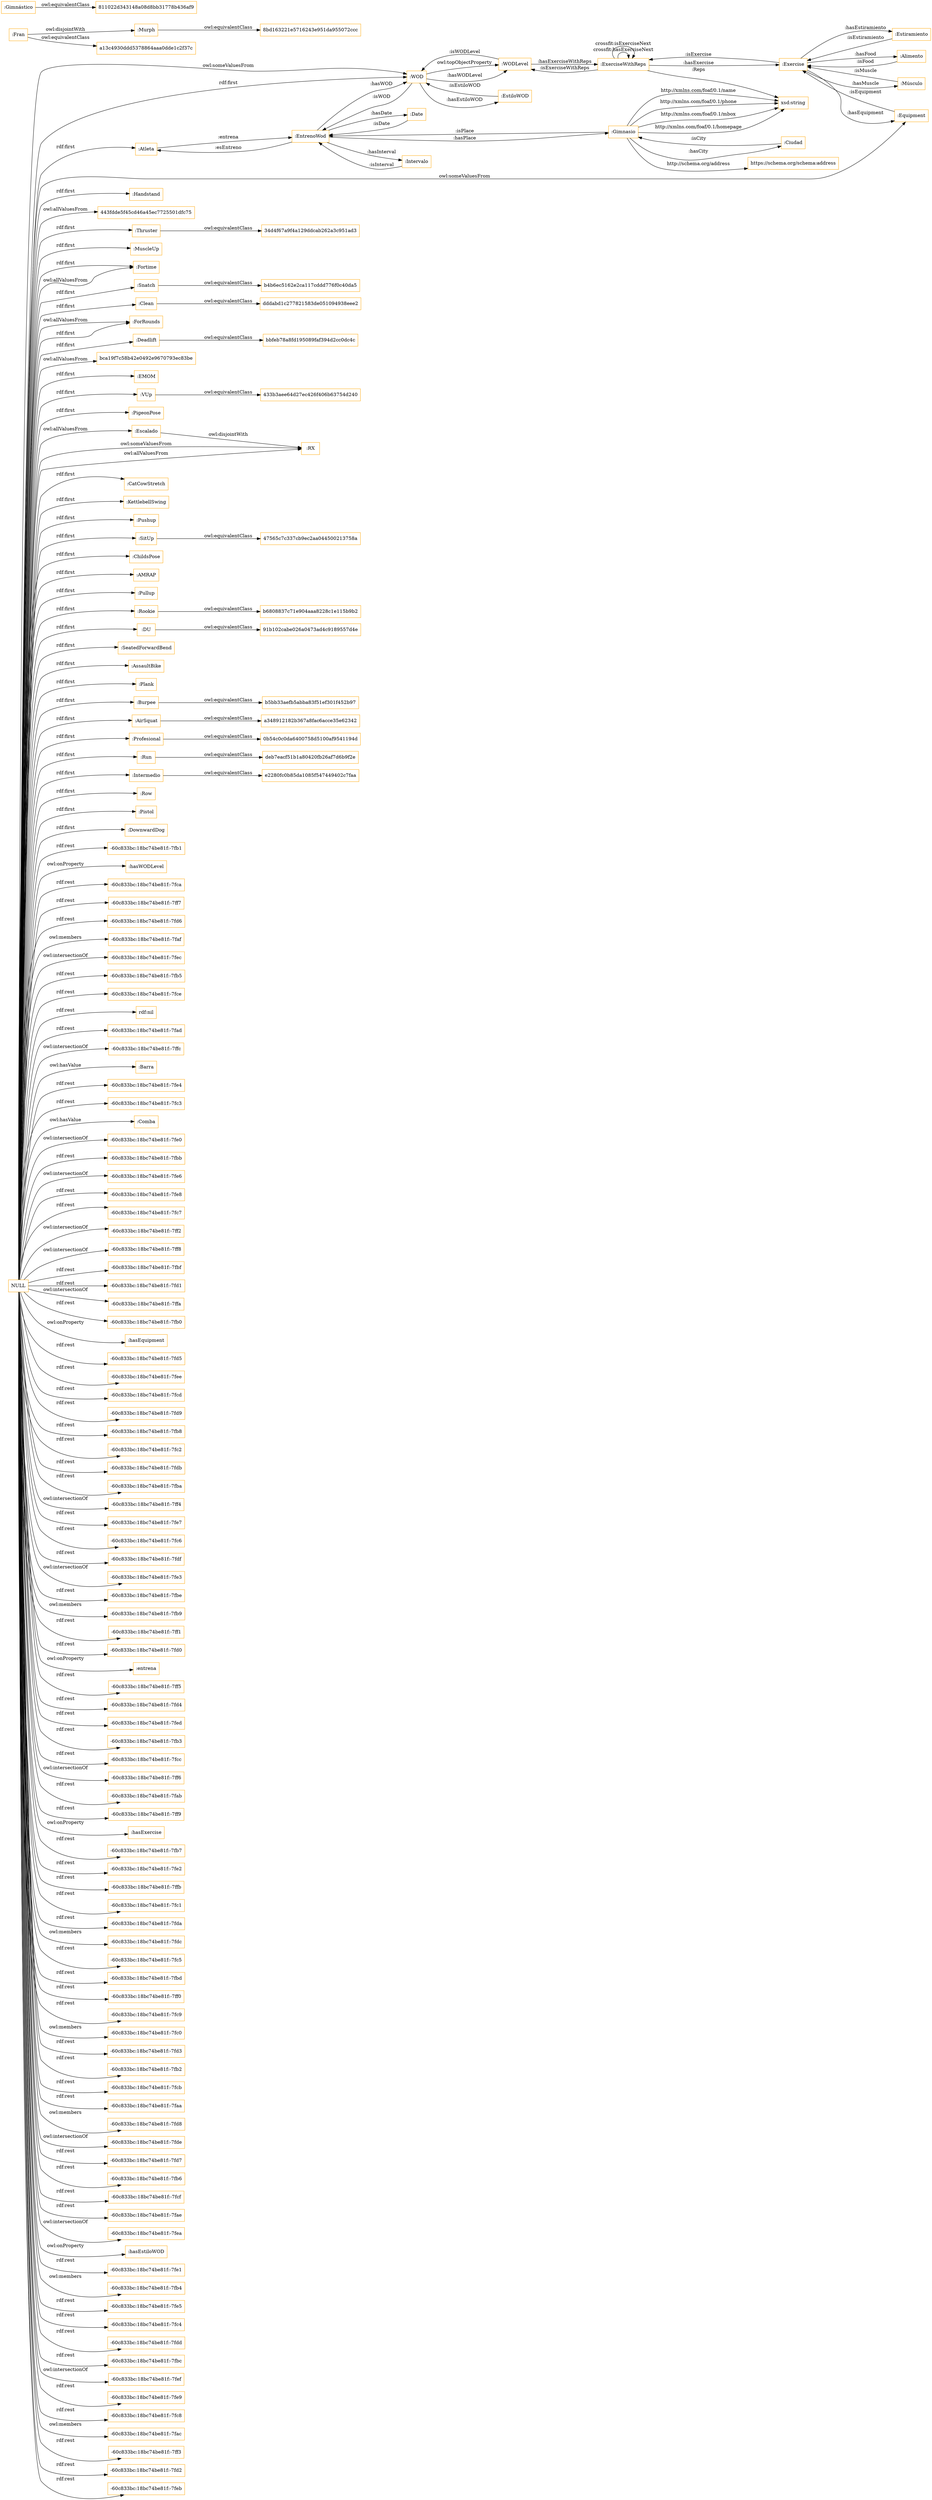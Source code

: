 digraph ar2dtool_diagram { 
rankdir=LR;
size="1501"
node [shape = rectangle, color="orange"]; ":Atleta" "8bd163221e5716243e951da955072ccc" ":Handstand" "443fdde5f45cd46a45ec7725501dfc75" ":Murph" "91b102cabe026a0473ad4c9189557d4e" ":Thruster" ":MuscleUp" "a348912182b367a8fac6acce35e62342" ":Gimnasio" ":Fortime" ":Snatch" ":Clean" ":ForRounds" "b5bb33aefb5abba83f51ef301f452b97" "a13c4930ddd5378864aaa0dde1c2f37c" ":Deadlift" "811022d343148a08d8bb31778b436af9" "34d4f67a9f4a129ddcab262a3c951ad3" "bca19f7c58b42e0492e9670793ec83be" ":Fran" ":EMOM" ":VUp" ":PigeonPose" ":RX" ":CatCowStretch" "47565c7c337cb9ec2aa044500213758a" ":KettlebellSwing" ":Pushup" ":SitUp" ":ChildsPose" ":AMRAP" ":Pullup" ":Ciudad" "bbfeb78a8fd195089faf394d2cc0dc4c" ":Rookie" ":Estiramiento" "0b54c0c0da6400758d5100af9541194d" ":DU" ":Alimento" ":EstiloWOD" ":Intervalo" ":Equipment" ":Escalado" ":SeatedForwardBend" ":AssaultBike" ":Plank" ":Burpee" ":AirSquat" ":Profesional" "e2280fc0b85da1085f547449402c7faa" ":Gimnástico" "dddabd1c277821583de051094938eee2" ":Run" ":WODLevel" ":Intermedio" ":Date" "deb7eacf51b1a80420fb26af7d6b9f2e" "b4b6ec5162e2ca117cddd776f0c40da5" "b6808837c71e904aaa8228c1e115b9b2" "433b3aee64d27ec426f406b63754d240" ":WOD" ":Row" ":EntrenoWod" ":Exercise" ":Músculo" ":Pistol" ":ExerciseWithReps" ":DownwardDog" ; /*classes style*/
	":Murph" -> "8bd163221e5716243e951da955072ccc" [ label = "owl:equivalentClass" ];
	":SitUp" -> "47565c7c337cb9ec2aa044500213758a" [ label = "owl:equivalentClass" ];
	":Fran" -> ":Murph" [ label = "owl:disjointWith" ];
	":Fran" -> "a13c4930ddd5378864aaa0dde1c2f37c" [ label = "owl:equivalentClass" ];
	":Deadlift" -> "bbfeb78a8fd195089faf394d2cc0dc4c" [ label = "owl:equivalentClass" ];
	":Clean" -> "dddabd1c277821583de051094938eee2" [ label = "owl:equivalentClass" ];
	":Thruster" -> "34d4f67a9f4a129ddcab262a3c951ad3" [ label = "owl:equivalentClass" ];
	":Gimnástico" -> "811022d343148a08d8bb31778b436af9" [ label = "owl:equivalentClass" ];
	":DU" -> "91b102cabe026a0473ad4c9189557d4e" [ label = "owl:equivalentClass" ];
	":AirSquat" -> "a348912182b367a8fac6acce35e62342" [ label = "owl:equivalentClass" ];
	"NULL" -> "-60c833bc:18bc74be81f:-7fb1" [ label = "rdf:rest" ];
	"NULL" -> ":hasWODLevel" [ label = "owl:onProperty" ];
	"NULL" -> "-60c833bc:18bc74be81f:-7fca" [ label = "rdf:rest" ];
	"NULL" -> ":Fortime" [ label = "rdf:first" ];
	"NULL" -> "-60c833bc:18bc74be81f:-7ff7" [ label = "rdf:rest" ];
	"NULL" -> ":Thruster" [ label = "rdf:first" ];
	"NULL" -> "-60c833bc:18bc74be81f:-7fd6" [ label = "rdf:rest" ];
	"NULL" -> "-60c833bc:18bc74be81f:-7faf" [ label = "owl:members" ];
	"NULL" -> "-60c833bc:18bc74be81f:-7fec" [ label = "owl:intersectionOf" ];
	"NULL" -> "-60c833bc:18bc74be81f:-7fb5" [ label = "rdf:rest" ];
	"NULL" -> "-60c833bc:18bc74be81f:-7fce" [ label = "rdf:rest" ];
	"NULL" -> ":Plank" [ label = "rdf:first" ];
	"NULL" -> "rdf:nil" [ label = "rdf:rest" ];
	"NULL" -> "-60c833bc:18bc74be81f:-7fad" [ label = "rdf:rest" ];
	"NULL" -> "-60c833bc:18bc74be81f:-7ffc" [ label = "owl:intersectionOf" ];
	"NULL" -> ":Fortime" [ label = "owl:allValuesFrom" ];
	"NULL" -> ":Barra" [ label = "owl:hasValue" ];
	"NULL" -> "-60c833bc:18bc74be81f:-7fe4" [ label = "rdf:rest" ];
	"NULL" -> "-60c833bc:18bc74be81f:-7fc3" [ label = "rdf:rest" ];
	"NULL" -> ":Comba" [ label = "owl:hasValue" ];
	"NULL" -> "-60c833bc:18bc74be81f:-7fe0" [ label = "owl:intersectionOf" ];
	"NULL" -> "-60c833bc:18bc74be81f:-7fbb" [ label = "rdf:rest" ];
	"NULL" -> "-60c833bc:18bc74be81f:-7fe6" [ label = "owl:intersectionOf" ];
	"NULL" -> "-60c833bc:18bc74be81f:-7fe8" [ label = "rdf:rest" ];
	"NULL" -> "-60c833bc:18bc74be81f:-7fc7" [ label = "rdf:rest" ];
	"NULL" -> "-60c833bc:18bc74be81f:-7ff2" [ label = "owl:intersectionOf" ];
	"NULL" -> "-60c833bc:18bc74be81f:-7ff8" [ label = "owl:intersectionOf" ];
	"NULL" -> "-60c833bc:18bc74be81f:-7fbf" [ label = "rdf:rest" ];
	"NULL" -> ":Escalado" [ label = "owl:allValuesFrom" ];
	"NULL" -> ":WOD" [ label = "owl:someValuesFrom" ];
	"NULL" -> "-60c833bc:18bc74be81f:-7fd1" [ label = "rdf:rest" ];
	"NULL" -> ":Run" [ label = "rdf:first" ];
	"NULL" -> "-60c833bc:18bc74be81f:-7ffa" [ label = "owl:intersectionOf" ];
	"NULL" -> "-60c833bc:18bc74be81f:-7fb0" [ label = "rdf:rest" ];
	"NULL" -> ":KettlebellSwing" [ label = "rdf:first" ];
	"NULL" -> ":PigeonPose" [ label = "rdf:first" ];
	"NULL" -> ":ForRounds" [ label = "owl:allValuesFrom" ];
	"NULL" -> ":hasEquipment" [ label = "owl:onProperty" ];
	"NULL" -> ":SeatedForwardBend" [ label = "rdf:first" ];
	"NULL" -> "-60c833bc:18bc74be81f:-7fd5" [ label = "rdf:rest" ];
	"NULL" -> ":EMOM" [ label = "rdf:first" ];
	"NULL" -> ":Pistol" [ label = "rdf:first" ];
	"NULL" -> "-60c833bc:18bc74be81f:-7fee" [ label = "rdf:rest" ];
	"NULL" -> "-60c833bc:18bc74be81f:-7fcd" [ label = "rdf:rest" ];
	"NULL" -> ":Atleta" [ label = "rdf:first" ];
	"NULL" -> "-60c833bc:18bc74be81f:-7fd9" [ label = "rdf:rest" ];
	"NULL" -> ":Pushup" [ label = "rdf:first" ];
	"NULL" -> ":Profesional" [ label = "rdf:first" ];
	"NULL" -> "-60c833bc:18bc74be81f:-7fb8" [ label = "rdf:rest" ];
	"NULL" -> ":SitUp" [ label = "rdf:first" ];
	"NULL" -> "-60c833bc:18bc74be81f:-7fc2" [ label = "rdf:rest" ];
	"NULL" -> "-60c833bc:18bc74be81f:-7fdb" [ label = "rdf:rest" ];
	"NULL" -> ":AirSquat" [ label = "rdf:first" ];
	"NULL" -> "-60c833bc:18bc74be81f:-7fba" [ label = "rdf:rest" ];
	"NULL" -> ":MuscleUp" [ label = "rdf:first" ];
	"NULL" -> "-60c833bc:18bc74be81f:-7ff4" [ label = "owl:intersectionOf" ];
	"NULL" -> "-60c833bc:18bc74be81f:-7fe7" [ label = "rdf:rest" ];
	"NULL" -> "-60c833bc:18bc74be81f:-7fc6" [ label = "rdf:rest" ];
	"NULL" -> "-60c833bc:18bc74be81f:-7fdf" [ label = "rdf:rest" ];
	"NULL" -> "-60c833bc:18bc74be81f:-7fe3" [ label = "owl:intersectionOf" ];
	"NULL" -> "-60c833bc:18bc74be81f:-7fbe" [ label = "rdf:rest" ];
	"NULL" -> ":Equipment" [ label = "owl:someValuesFrom" ];
	"NULL" -> "-60c833bc:18bc74be81f:-7fb9" [ label = "owl:members" ];
	"NULL" -> ":Handstand" [ label = "rdf:first" ];
	"NULL" -> "-60c833bc:18bc74be81f:-7ff1" [ label = "rdf:rest" ];
	"NULL" -> "-60c833bc:18bc74be81f:-7fd0" [ label = "rdf:rest" ];
	"NULL" -> ":DU" [ label = "rdf:first" ];
	"NULL" -> ":entrena" [ label = "owl:onProperty" ];
	"NULL" -> "-60c833bc:18bc74be81f:-7ff5" [ label = "rdf:rest" ];
	"NULL" -> "-60c833bc:18bc74be81f:-7fd4" [ label = "rdf:rest" ];
	"NULL" -> "-60c833bc:18bc74be81f:-7fed" [ label = "rdf:rest" ];
	"NULL" -> "-60c833bc:18bc74be81f:-7fb3" [ label = "rdf:rest" ];
	"NULL" -> ":CatCowStretch" [ label = "rdf:first" ];
	"NULL" -> "-60c833bc:18bc74be81f:-7fcc" [ label = "rdf:rest" ];
	"NULL" -> "-60c833bc:18bc74be81f:-7ff6" [ label = "owl:intersectionOf" ];
	"NULL" -> "-60c833bc:18bc74be81f:-7fab" [ label = "rdf:rest" ];
	"NULL" -> "-60c833bc:18bc74be81f:-7ff9" [ label = "rdf:rest" ];
	"NULL" -> ":hasExercise" [ label = "owl:onProperty" ];
	"NULL" -> "bca19f7c58b42e0492e9670793ec83be" [ label = "owl:allValuesFrom" ];
	"NULL" -> ":AMRAP" [ label = "rdf:first" ];
	"NULL" -> "-60c833bc:18bc74be81f:-7fb7" [ label = "rdf:rest" ];
	"NULL" -> "443fdde5f45cd46a45ec7725501dfc75" [ label = "owl:allValuesFrom" ];
	"NULL" -> "-60c833bc:18bc74be81f:-7fe2" [ label = "rdf:rest" ];
	"NULL" -> "-60c833bc:18bc74be81f:-7ffb" [ label = "rdf:rest" ];
	"NULL" -> "-60c833bc:18bc74be81f:-7fc1" [ label = "rdf:rest" ];
	"NULL" -> "-60c833bc:18bc74be81f:-7fda" [ label = "rdf:rest" ];
	"NULL" -> "-60c833bc:18bc74be81f:-7fdc" [ label = "owl:members" ];
	"NULL" -> "-60c833bc:18bc74be81f:-7fc5" [ label = "rdf:rest" ];
	"NULL" -> "-60c833bc:18bc74be81f:-7fbd" [ label = "rdf:rest" ];
	"NULL" -> ":Intermedio" [ label = "rdf:first" ];
	"NULL" -> "-60c833bc:18bc74be81f:-7ff0" [ label = "rdf:rest" ];
	"NULL" -> "-60c833bc:18bc74be81f:-7fc9" [ label = "rdf:rest" ];
	"NULL" -> "-60c833bc:18bc74be81f:-7fc0" [ label = "owl:members" ];
	"NULL" -> "-60c833bc:18bc74be81f:-7fd3" [ label = "rdf:rest" ];
	"NULL" -> ":Burpee" [ label = "rdf:first" ];
	"NULL" -> "-60c833bc:18bc74be81f:-7fb2" [ label = "rdf:rest" ];
	"NULL" -> "-60c833bc:18bc74be81f:-7fcb" [ label = "rdf:rest" ];
	"NULL" -> "-60c833bc:18bc74be81f:-7faa" [ label = "rdf:rest" ];
	"NULL" -> ":AssaultBike" [ label = "rdf:first" ];
	"NULL" -> ":ChildsPose" [ label = "rdf:first" ];
	"NULL" -> "-60c833bc:18bc74be81f:-7fd8" [ label = "owl:members" ];
	"NULL" -> ":ForRounds" [ label = "rdf:first" ];
	"NULL" -> "-60c833bc:18bc74be81f:-7fde" [ label = "owl:intersectionOf" ];
	"NULL" -> "-60c833bc:18bc74be81f:-7fd7" [ label = "rdf:rest" ];
	"NULL" -> "-60c833bc:18bc74be81f:-7fb6" [ label = "rdf:rest" ];
	"NULL" -> "-60c833bc:18bc74be81f:-7fcf" [ label = "rdf:rest" ];
	"NULL" -> "-60c833bc:18bc74be81f:-7fae" [ label = "rdf:rest" ];
	"NULL" -> "-60c833bc:18bc74be81f:-7fea" [ label = "owl:intersectionOf" ];
	"NULL" -> ":Rookie" [ label = "rdf:first" ];
	"NULL" -> ":hasEstiloWOD" [ label = "owl:onProperty" ];
	"NULL" -> "-60c833bc:18bc74be81f:-7fe1" [ label = "rdf:rest" ];
	"NULL" -> "-60c833bc:18bc74be81f:-7fb4" [ label = "owl:members" ];
	"NULL" -> ":WOD" [ label = "rdf:first" ];
	"NULL" -> ":RX" [ label = "owl:someValuesFrom" ];
	"NULL" -> ":Pullup" [ label = "rdf:first" ];
	"NULL" -> ":VUp" [ label = "rdf:first" ];
	"NULL" -> "-60c833bc:18bc74be81f:-7fe5" [ label = "rdf:rest" ];
	"NULL" -> ":Deadlift" [ label = "rdf:first" ];
	"NULL" -> "-60c833bc:18bc74be81f:-7fc4" [ label = "rdf:rest" ];
	"NULL" -> "-60c833bc:18bc74be81f:-7fdd" [ label = "rdf:rest" ];
	"NULL" -> ":DownwardDog" [ label = "rdf:first" ];
	"NULL" -> ":Snatch" [ label = "rdf:first" ];
	"NULL" -> "-60c833bc:18bc74be81f:-7fbc" [ label = "rdf:rest" ];
	"NULL" -> ":Clean" [ label = "rdf:first" ];
	"NULL" -> "-60c833bc:18bc74be81f:-7fef" [ label = "owl:intersectionOf" ];
	"NULL" -> ":Row" [ label = "rdf:first" ];
	"NULL" -> "-60c833bc:18bc74be81f:-7fe9" [ label = "rdf:rest" ];
	"NULL" -> "-60c833bc:18bc74be81f:-7fc8" [ label = "rdf:rest" ];
	"NULL" -> ":RX" [ label = "owl:allValuesFrom" ];
	"NULL" -> "-60c833bc:18bc74be81f:-7fac" [ label = "owl:members" ];
	"NULL" -> "-60c833bc:18bc74be81f:-7ff3" [ label = "rdf:rest" ];
	"NULL" -> "-60c833bc:18bc74be81f:-7fd2" [ label = "rdf:rest" ];
	"NULL" -> "-60c833bc:18bc74be81f:-7feb" [ label = "rdf:rest" ];
	":Profesional" -> "0b54c0c0da6400758d5100af9541194d" [ label = "owl:equivalentClass" ];
	":Burpee" -> "b5bb33aefb5abba83f51ef301f452b97" [ label = "owl:equivalentClass" ];
	":Rookie" -> "b6808837c71e904aaa8228c1e115b9b2" [ label = "owl:equivalentClass" ];
	":Escalado" -> ":RX" [ label = "owl:disjointWith" ];
	":VUp" -> "433b3aee64d27ec426f406b63754d240" [ label = "owl:equivalentClass" ];
	":Run" -> "deb7eacf51b1a80420fb26af7d6b9f2e" [ label = "owl:equivalentClass" ];
	":Snatch" -> "b4b6ec5162e2ca117cddd776f0c40da5" [ label = "owl:equivalentClass" ];
	":Intermedio" -> "e2280fc0b85da1085f547449402c7faa" [ label = "owl:equivalentClass" ];
	":Exercise" -> ":ExerciseWithReps" [ label = ":isExercise" ];
	":Gimnasio" -> "xsd:string" [ label = "http://xmlns.com/foaf/0.1/name" ];
	":Intervalo" -> ":EntrenoWod" [ label = ":isInterval" ];
	":Gimnasio" -> "xsd:string" [ label = "http://xmlns.com/foaf/0.1/phone" ];
	":EntrenoWod" -> ":Date" [ label = ":hasDate" ];
	":Estiramiento" -> ":Exercise" [ label = ":isEstiramiento" ];
	":Gimnasio" -> ":Ciudad" [ label = ":hasCity" ];
	":WODLevel" -> ":ExerciseWithReps" [ label = ":hasExerciseWithReps" ];
	":WOD" -> ":WODLevel" [ label = "owl:topObjectProperty" ];
	":WODLevel" -> ":WOD" [ label = ":isWODLevel" ];
	":Atleta" -> ":EntrenoWod" [ label = ":entrena" ];
	":Gimnasio" -> "https://schema.org/schema:address" [ label = "http://schema.org/address" ];
	":Exercise" -> ":Equipment" [ label = ":hasEquipment" ];
	":Gimnasio" -> ":EntrenoWod" [ label = ":isPlace" ];
	":WOD" -> ":EntrenoWod" [ label = ":isWOD" ];
	":EntrenoWod" -> ":Gimnasio" [ label = ":hasPlace" ];
	":Gimnasio" -> "xsd:string" [ label = "http://xmlns.com/foaf/0.1/mbox" ];
	":Alimento" -> ":Exercise" [ label = ":isFood" ];
	":Músculo" -> ":Exercise" [ label = ":isMuscle" ];
	":EntrenoWod" -> ":Intervalo" [ label = ":hasInterval" ];
	":Equipment" -> ":Exercise" [ label = ":isEquipment" ];
	":ExerciseWithReps" -> ":ExerciseWithReps" [ label = "crossfit:hasExerciseNext" ];
	":WOD" -> ":WODLevel" [ label = ":hasWODLevel" ];
	":Exercise" -> ":Estiramiento" [ label = ":hasEstiramiento" ];
	":Exercise" -> ":Músculo" [ label = ":hasMuscle" ];
	":Ciudad" -> ":Gimnasio" [ label = ":isCity" ];
	":ExerciseWithReps" -> "xsd:string" [ label = ":Reps" ];
	":Exercise" -> ":Alimento" [ label = ":hasFood" ];
	":EstiloWOD" -> ":WOD" [ label = ":isEstiloWOD" ];
	":ExerciseWithReps" -> ":ExerciseWithReps" [ label = "crossfit:isExerciseNext" ];
	":ExerciseWithReps" -> ":WODLevel" [ label = ":isExerciseWithReps" ];
	":EntrenoWod" -> ":WOD" [ label = ":hasWOD" ];
	":ExerciseWithReps" -> ":Exercise" [ label = ":hasExercise" ];
	":WOD" -> ":EstiloWOD" [ label = ":hasEstiloWOD" ];
	":Gimnasio" -> "xsd:string" [ label = "http://xmlns.com/foaf/0.1/homepage" ];
	":Date" -> ":EntrenoWod" [ label = ":isDate" ];
	":EntrenoWod" -> ":Atleta" [ label = ":esEntreno" ];

}
